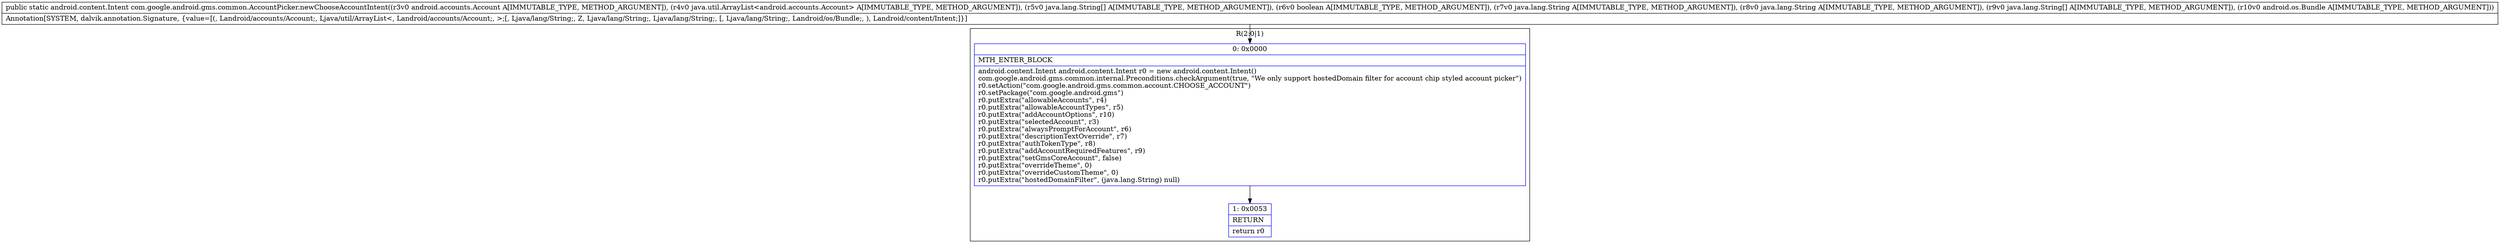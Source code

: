 digraph "CFG forcom.google.android.gms.common.AccountPicker.newChooseAccountIntent(Landroid\/accounts\/Account;Ljava\/util\/ArrayList;[Ljava\/lang\/String;ZLjava\/lang\/String;Ljava\/lang\/String;[Ljava\/lang\/String;Landroid\/os\/Bundle;)Landroid\/content\/Intent;" {
subgraph cluster_Region_2023032790 {
label = "R(2:0|1)";
node [shape=record,color=blue];
Node_0 [shape=record,label="{0\:\ 0x0000|MTH_ENTER_BLOCK\l|android.content.Intent android.content.Intent r0 = new android.content.Intent()\lcom.google.android.gms.common.internal.Preconditions.checkArgument(true, \"We only support hostedDomain filter for account chip styled account picker\")\lr0.setAction(\"com.google.android.gms.common.account.CHOOSE_ACCOUNT\")\lr0.setPackage(\"com.google.android.gms\")\lr0.putExtra(\"allowableAccounts\", r4)\lr0.putExtra(\"allowableAccountTypes\", r5)\lr0.putExtra(\"addAccountOptions\", r10)\lr0.putExtra(\"selectedAccount\", r3)\lr0.putExtra(\"alwaysPromptForAccount\", r6)\lr0.putExtra(\"descriptionTextOverride\", r7)\lr0.putExtra(\"authTokenType\", r8)\lr0.putExtra(\"addAccountRequiredFeatures\", r9)\lr0.putExtra(\"setGmsCoreAccount\", false)\lr0.putExtra(\"overrideTheme\", 0)\lr0.putExtra(\"overrideCustomTheme\", 0)\lr0.putExtra(\"hostedDomainFilter\", (java.lang.String) null)\l}"];
Node_1 [shape=record,label="{1\:\ 0x0053|RETURN\l|return r0\l}"];
}
MethodNode[shape=record,label="{public static android.content.Intent com.google.android.gms.common.AccountPicker.newChooseAccountIntent((r3v0 android.accounts.Account A[IMMUTABLE_TYPE, METHOD_ARGUMENT]), (r4v0 java.util.ArrayList\<android.accounts.Account\> A[IMMUTABLE_TYPE, METHOD_ARGUMENT]), (r5v0 java.lang.String[] A[IMMUTABLE_TYPE, METHOD_ARGUMENT]), (r6v0 boolean A[IMMUTABLE_TYPE, METHOD_ARGUMENT]), (r7v0 java.lang.String A[IMMUTABLE_TYPE, METHOD_ARGUMENT]), (r8v0 java.lang.String A[IMMUTABLE_TYPE, METHOD_ARGUMENT]), (r9v0 java.lang.String[] A[IMMUTABLE_TYPE, METHOD_ARGUMENT]), (r10v0 android.os.Bundle A[IMMUTABLE_TYPE, METHOD_ARGUMENT]))  | Annotation[SYSTEM, dalvik.annotation.Signature, \{value=[(, Landroid\/accounts\/Account;, Ljava\/util\/ArrayList\<, Landroid\/accounts\/Account;, \>;[, Ljava\/lang\/String;, Z, Ljava\/lang\/String;, Ljava\/lang\/String;, [, Ljava\/lang\/String;, Landroid\/os\/Bundle;, ), Landroid\/content\/Intent;]\}]\l}"];
MethodNode -> Node_0;
Node_0 -> Node_1;
}


